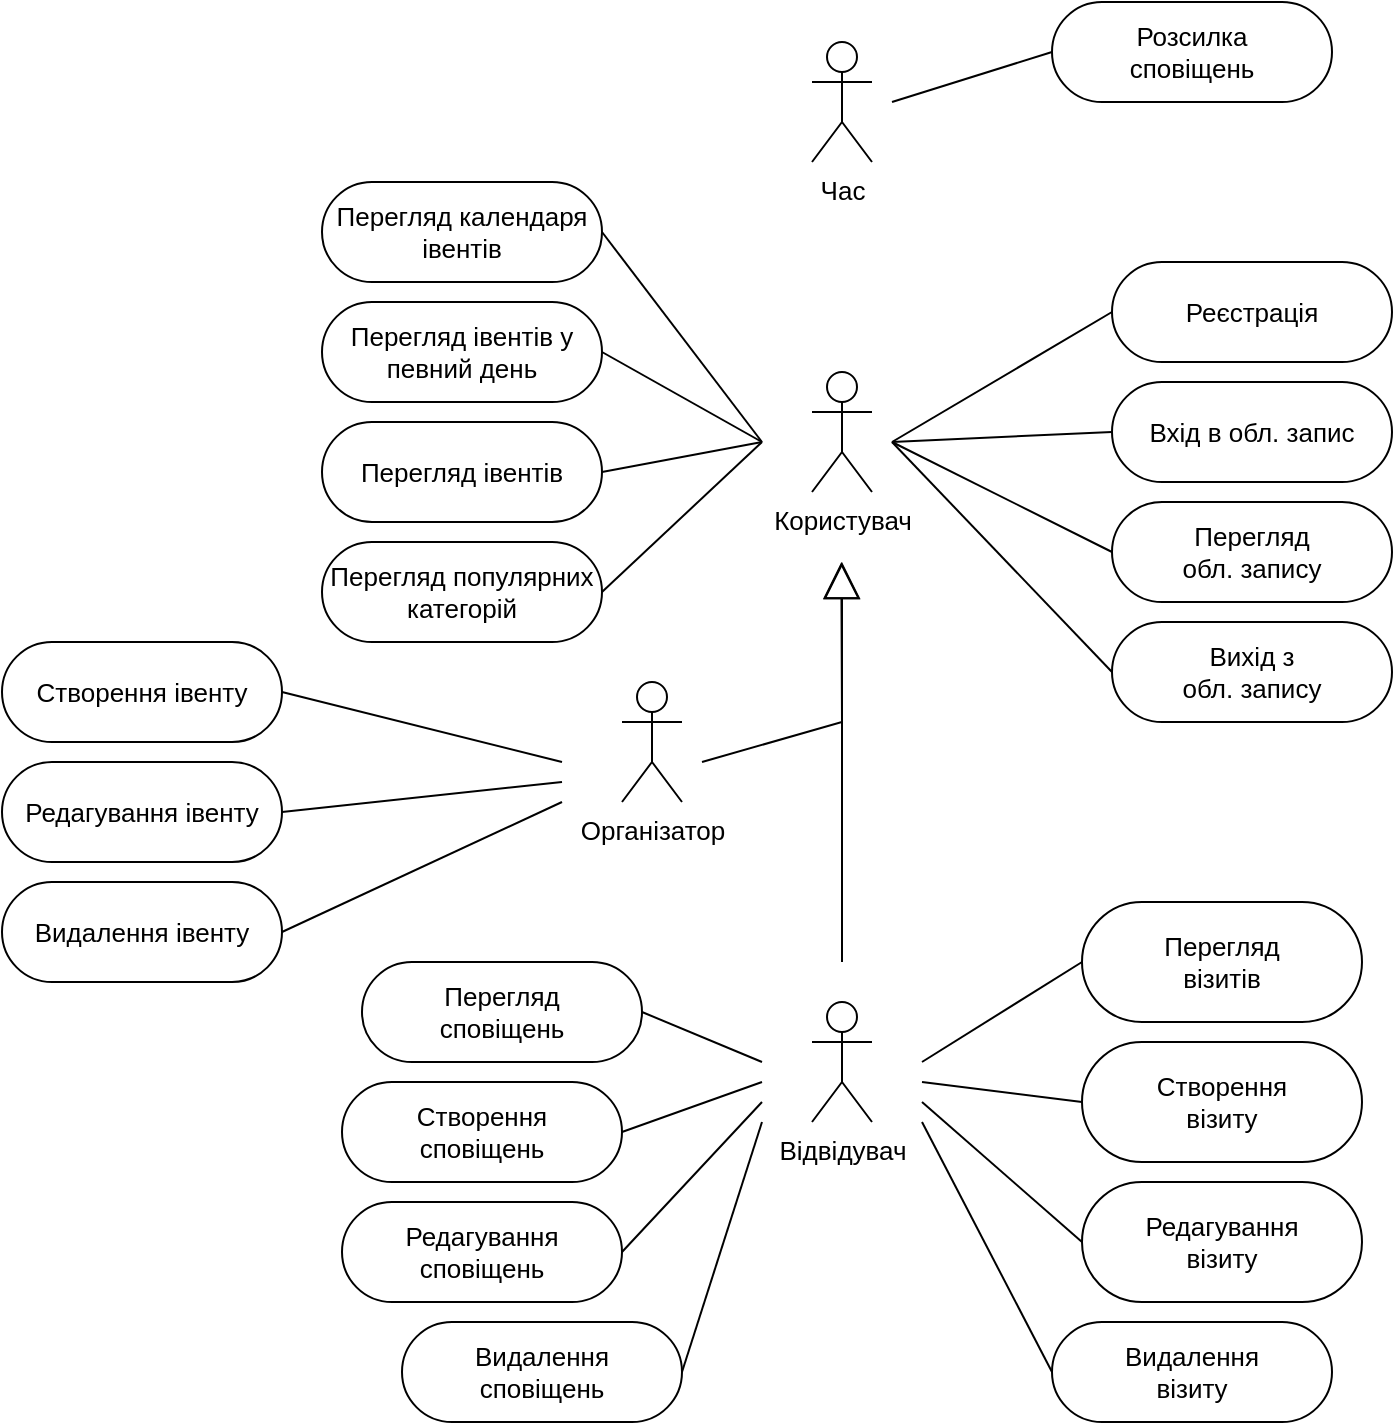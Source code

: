 <mxfile version="15.8.7" type="device" pages="2"><diagram id="m7TQma50LRhPmUay1ps9" name="Use cases"><mxGraphModel dx="1372" dy="878" grid="1" gridSize="10" guides="1" tooltips="1" connect="1" arrows="1" fold="1" page="1" pageScale="1" pageWidth="827" pageHeight="1169" math="0" shadow="0"><root><mxCell id="lRdxv7s2xPqC9hS08pDW-0"/><mxCell id="lRdxv7s2xPqC9hS08pDW-1" parent="lRdxv7s2xPqC9hS08pDW-0"/><mxCell id="QlipZWCesKspTMExolQA-0" value="Користувач" style="shape=umlActor;verticalLabelPosition=bottom;verticalAlign=top;html=1;outlineConnect=0;fontSize=13;" parent="lRdxv7s2xPqC9hS08pDW-1" vertex="1"><mxGeometry x="425" y="225" width="30" height="60" as="geometry"/></mxCell><mxCell id="QlipZWCesKspTMExolQA-1" value="Час" style="shape=umlActor;verticalLabelPosition=bottom;verticalAlign=top;html=1;outlineConnect=0;fontSize=13;" parent="lRdxv7s2xPqC9hS08pDW-1" vertex="1"><mxGeometry x="425" y="60" width="30" height="60" as="geometry"/></mxCell><mxCell id="QlipZWCesKspTMExolQA-2" value="Реєстрація" style="rounded=1;whiteSpace=wrap;html=1;arcSize=50;fontSize=13;" parent="lRdxv7s2xPqC9hS08pDW-1" vertex="1"><mxGeometry x="575" y="170" width="140" height="50" as="geometry"/></mxCell><mxCell id="QlipZWCesKspTMExolQA-3" value="Вхід в обл. запис" style="rounded=1;whiteSpace=wrap;html=1;arcSize=50;fontSize=13;" parent="lRdxv7s2xPqC9hS08pDW-1" vertex="1"><mxGeometry x="575" y="230" width="140" height="50" as="geometry"/></mxCell><mxCell id="QlipZWCesKspTMExolQA-4" value="Перегляд &lt;br&gt;обл. запису" style="rounded=1;whiteSpace=wrap;html=1;arcSize=50;fontSize=13;" parent="lRdxv7s2xPqC9hS08pDW-1" vertex="1"><mxGeometry x="575" y="290" width="140" height="50" as="geometry"/></mxCell><mxCell id="QlipZWCesKspTMExolQA-5" value="Вихід з &lt;br&gt;обл. запису" style="rounded=1;whiteSpace=wrap;html=1;arcSize=50;fontSize=13;" parent="lRdxv7s2xPqC9hS08pDW-1" vertex="1"><mxGeometry x="575" y="350" width="140" height="50" as="geometry"/></mxCell><mxCell id="QlipZWCesKspTMExolQA-6" value="Перегляд календаря івентів" style="rounded=1;whiteSpace=wrap;html=1;arcSize=50;fontSize=13;" parent="lRdxv7s2xPqC9hS08pDW-1" vertex="1"><mxGeometry x="180" y="130" width="140" height="50" as="geometry"/></mxCell><mxCell id="QlipZWCesKspTMExolQA-7" value="Перегляд івентів у певний день" style="rounded=1;whiteSpace=wrap;html=1;arcSize=50;fontSize=13;" parent="lRdxv7s2xPqC9hS08pDW-1" vertex="1"><mxGeometry x="180" y="190" width="140" height="50" as="geometry"/></mxCell><mxCell id="QlipZWCesKspTMExolQA-8" value="Перегляд івентів" style="rounded=1;whiteSpace=wrap;html=1;arcSize=50;fontSize=13;" parent="lRdxv7s2xPqC9hS08pDW-1" vertex="1"><mxGeometry x="180" y="250" width="140" height="50" as="geometry"/></mxCell><mxCell id="QlipZWCesKspTMExolQA-9" value="Перегляд популярних категорій" style="rounded=1;whiteSpace=wrap;html=1;arcSize=50;fontSize=13;" parent="lRdxv7s2xPqC9hS08pDW-1" vertex="1"><mxGeometry x="180" y="310" width="140" height="50" as="geometry"/></mxCell><mxCell id="QlipZWCesKspTMExolQA-10" value="Створення івенту" style="rounded=1;whiteSpace=wrap;html=1;arcSize=50;fontSize=13;" parent="lRdxv7s2xPqC9hS08pDW-1" vertex="1"><mxGeometry x="20" y="360" width="140" height="50" as="geometry"/></mxCell><mxCell id="QlipZWCesKspTMExolQA-11" value="Редагування івенту" style="rounded=1;whiteSpace=wrap;html=1;arcSize=50;fontSize=13;" parent="lRdxv7s2xPqC9hS08pDW-1" vertex="1"><mxGeometry x="20" y="420" width="140" height="50" as="geometry"/></mxCell><mxCell id="QlipZWCesKspTMExolQA-12" value="Видалення івенту" style="rounded=1;whiteSpace=wrap;html=1;arcSize=50;fontSize=13;" parent="lRdxv7s2xPqC9hS08pDW-1" vertex="1"><mxGeometry x="20" y="480" width="140" height="50" as="geometry"/></mxCell><mxCell id="QlipZWCesKspTMExolQA-13" value="Перегляд&lt;br&gt;сповіщень" style="rounded=1;whiteSpace=wrap;html=1;arcSize=50;fontSize=13;" parent="lRdxv7s2xPqC9hS08pDW-1" vertex="1"><mxGeometry x="200" y="520" width="140" height="50" as="geometry"/></mxCell><mxCell id="QlipZWCesKspTMExolQA-14" value="Створення &lt;br&gt;сповіщень" style="rounded=1;whiteSpace=wrap;html=1;arcSize=50;fontSize=13;" parent="lRdxv7s2xPqC9hS08pDW-1" vertex="1"><mxGeometry x="190" y="580" width="140" height="50" as="geometry"/></mxCell><mxCell id="QlipZWCesKspTMExolQA-15" value="Редагування&lt;br&gt;сповіщень" style="rounded=1;whiteSpace=wrap;html=1;arcSize=50;fontSize=13;" parent="lRdxv7s2xPqC9hS08pDW-1" vertex="1"><mxGeometry x="190" y="640" width="140" height="50" as="geometry"/></mxCell><mxCell id="QlipZWCesKspTMExolQA-16" value="Видалення&lt;br&gt;сповіщень" style="rounded=1;whiteSpace=wrap;html=1;arcSize=50;fontSize=13;" parent="lRdxv7s2xPqC9hS08pDW-1" vertex="1"><mxGeometry x="220" y="700" width="140" height="50" as="geometry"/></mxCell><mxCell id="QlipZWCesKspTMExolQA-17" value="Розсилка&lt;br&gt;сповіщень" style="rounded=1;whiteSpace=wrap;html=1;arcSize=50;fontSize=13;" parent="lRdxv7s2xPqC9hS08pDW-1" vertex="1"><mxGeometry x="545" y="40" width="140" height="50" as="geometry"/></mxCell><mxCell id="QlipZWCesKspTMExolQA-24" value="" style="endArrow=none;html=1;rounded=0;fontSize=13;entryX=0;entryY=0.5;entryDx=0;entryDy=0;" parent="lRdxv7s2xPqC9hS08pDW-1" target="QlipZWCesKspTMExolQA-2" edge="1"><mxGeometry width="50" height="50" relative="1" as="geometry"><mxPoint x="465" y="260" as="sourcePoint"/><mxPoint x="515" y="210" as="targetPoint"/></mxGeometry></mxCell><mxCell id="QlipZWCesKspTMExolQA-25" value="" style="endArrow=none;html=1;rounded=0;fontSize=13;entryX=0;entryY=0.5;entryDx=0;entryDy=0;" parent="lRdxv7s2xPqC9hS08pDW-1" target="QlipZWCesKspTMExolQA-3" edge="1"><mxGeometry width="50" height="50" relative="1" as="geometry"><mxPoint x="465" y="260" as="sourcePoint"/><mxPoint x="575" y="200" as="targetPoint"/></mxGeometry></mxCell><mxCell id="QlipZWCesKspTMExolQA-26" value="" style="endArrow=none;html=1;rounded=0;fontSize=13;entryX=0;entryY=0.5;entryDx=0;entryDy=0;" parent="lRdxv7s2xPqC9hS08pDW-1" target="QlipZWCesKspTMExolQA-4" edge="1"><mxGeometry width="50" height="50" relative="1" as="geometry"><mxPoint x="465" y="260" as="sourcePoint"/><mxPoint x="535" y="240" as="targetPoint"/></mxGeometry></mxCell><mxCell id="QlipZWCesKspTMExolQA-27" value="" style="endArrow=none;html=1;rounded=0;fontSize=13;entryX=0;entryY=0.5;entryDx=0;entryDy=0;" parent="lRdxv7s2xPqC9hS08pDW-1" target="QlipZWCesKspTMExolQA-5" edge="1"><mxGeometry width="50" height="50" relative="1" as="geometry"><mxPoint x="465" y="260" as="sourcePoint"/><mxPoint x="605" y="320" as="targetPoint"/></mxGeometry></mxCell><mxCell id="QlipZWCesKspTMExolQA-28" value="" style="endArrow=none;html=1;rounded=0;fontSize=13;entryX=0;entryY=0.5;entryDx=0;entryDy=0;" parent="lRdxv7s2xPqC9hS08pDW-1" target="QlipZWCesKspTMExolQA-17" edge="1"><mxGeometry width="50" height="50" relative="1" as="geometry"><mxPoint x="465" y="90" as="sourcePoint"/><mxPoint x="505" y="60" as="targetPoint"/></mxGeometry></mxCell><mxCell id="QlipZWCesKspTMExolQA-29" value="Перегляд&lt;br&gt;візитів" style="rounded=1;whiteSpace=wrap;html=1;arcSize=50;fontSize=13;" parent="lRdxv7s2xPqC9hS08pDW-1" vertex="1"><mxGeometry x="560" y="490" width="140" height="60" as="geometry"/></mxCell><mxCell id="QlipZWCesKspTMExolQA-30" value="Створення &lt;br&gt;візиту" style="rounded=1;whiteSpace=wrap;html=1;arcSize=50;fontSize=13;" parent="lRdxv7s2xPqC9hS08pDW-1" vertex="1"><mxGeometry x="560" y="560" width="140" height="60" as="geometry"/></mxCell><mxCell id="QlipZWCesKspTMExolQA-31" value="Редагування&lt;br&gt;візиту" style="rounded=1;whiteSpace=wrap;html=1;arcSize=50;fontSize=13;" parent="lRdxv7s2xPqC9hS08pDW-1" vertex="1"><mxGeometry x="560" y="630" width="140" height="60" as="geometry"/></mxCell><mxCell id="QlipZWCesKspTMExolQA-32" value="Видалення&lt;br&gt;візиту" style="rounded=1;whiteSpace=wrap;html=1;arcSize=50;fontSize=13;" parent="lRdxv7s2xPqC9hS08pDW-1" vertex="1"><mxGeometry x="545" y="700" width="140" height="50" as="geometry"/></mxCell><mxCell id="QlipZWCesKspTMExolQA-34" value="" style="endArrow=none;html=1;rounded=0;fontSize=13;exitX=1;exitY=0.5;exitDx=0;exitDy=0;" parent="lRdxv7s2xPqC9hS08pDW-1" source="QlipZWCesKspTMExolQA-13" edge="1"><mxGeometry width="50" height="50" relative="1" as="geometry"><mxPoint x="320" y="530" as="sourcePoint"/><mxPoint x="400" y="570" as="targetPoint"/></mxGeometry></mxCell><mxCell id="QlipZWCesKspTMExolQA-33" value="Відвідувач" style="shape=umlActor;verticalLabelPosition=bottom;verticalAlign=top;html=1;outlineConnect=0;fontSize=13;" parent="lRdxv7s2xPqC9hS08pDW-1" vertex="1"><mxGeometry x="425" y="540" width="30" height="60" as="geometry"/></mxCell><mxCell id="QlipZWCesKspTMExolQA-35" value="" style="endArrow=none;html=1;rounded=0;fontSize=13;exitX=1;exitY=0.5;exitDx=0;exitDy=0;" parent="lRdxv7s2xPqC9hS08pDW-1" source="QlipZWCesKspTMExolQA-14" edge="1"><mxGeometry width="50" height="50" relative="1" as="geometry"><mxPoint x="310" y="530" as="sourcePoint"/><mxPoint x="400" y="580" as="targetPoint"/></mxGeometry></mxCell><mxCell id="QlipZWCesKspTMExolQA-36" value="" style="endArrow=none;html=1;rounded=0;fontSize=13;exitX=1;exitY=0.5;exitDx=0;exitDy=0;" parent="lRdxv7s2xPqC9hS08pDW-1" source="QlipZWCesKspTMExolQA-15" edge="1"><mxGeometry width="50" height="50" relative="1" as="geometry"><mxPoint x="310" y="600" as="sourcePoint"/><mxPoint x="400" y="590" as="targetPoint"/></mxGeometry></mxCell><mxCell id="QlipZWCesKspTMExolQA-37" value="" style="endArrow=none;html=1;rounded=0;fontSize=13;exitX=1;exitY=0.5;exitDx=0;exitDy=0;" parent="lRdxv7s2xPqC9hS08pDW-1" source="QlipZWCesKspTMExolQA-16" edge="1"><mxGeometry width="50" height="50" relative="1" as="geometry"><mxPoint x="310" y="670" as="sourcePoint"/><mxPoint x="400" y="600" as="targetPoint"/></mxGeometry></mxCell><mxCell id="QlipZWCesKspTMExolQA-38" value="" style="endArrow=none;html=1;rounded=0;fontSize=13;entryX=0;entryY=0.5;entryDx=0;entryDy=0;" parent="lRdxv7s2xPqC9hS08pDW-1" target="QlipZWCesKspTMExolQA-29" edge="1"><mxGeometry width="50" height="50" relative="1" as="geometry"><mxPoint x="480" y="570" as="sourcePoint"/><mxPoint x="570" y="550" as="targetPoint"/></mxGeometry></mxCell><mxCell id="QlipZWCesKspTMExolQA-39" value="" style="endArrow=none;html=1;rounded=0;fontSize=13;entryX=0;entryY=0.5;entryDx=0;entryDy=0;" parent="lRdxv7s2xPqC9hS08pDW-1" target="QlipZWCesKspTMExolQA-30" edge="1"><mxGeometry width="50" height="50" relative="1" as="geometry"><mxPoint x="480" y="580" as="sourcePoint"/><mxPoint x="610" y="530" as="targetPoint"/></mxGeometry></mxCell><mxCell id="QlipZWCesKspTMExolQA-40" value="" style="endArrow=none;html=1;rounded=0;fontSize=13;entryX=0;entryY=0.5;entryDx=0;entryDy=0;" parent="lRdxv7s2xPqC9hS08pDW-1" target="QlipZWCesKspTMExolQA-31" edge="1"><mxGeometry width="50" height="50" relative="1" as="geometry"><mxPoint x="480" y="590" as="sourcePoint"/><mxPoint x="610" y="600" as="targetPoint"/></mxGeometry></mxCell><mxCell id="QlipZWCesKspTMExolQA-41" value="" style="endArrow=none;html=1;rounded=0;fontSize=13;entryX=0;entryY=0.5;entryDx=0;entryDy=0;" parent="lRdxv7s2xPqC9hS08pDW-1" target="QlipZWCesKspTMExolQA-32" edge="1"><mxGeometry width="50" height="50" relative="1" as="geometry"><mxPoint x="480" y="600" as="sourcePoint"/><mxPoint x="610" y="670" as="targetPoint"/></mxGeometry></mxCell><mxCell id="QlipZWCesKspTMExolQA-42" value="" style="endArrow=block;endSize=16;endFill=0;html=1;rounded=0;fontSize=13;" parent="lRdxv7s2xPqC9hS08pDW-1" edge="1"><mxGeometry width="160" relative="1" as="geometry"><mxPoint x="440" y="520" as="sourcePoint"/><mxPoint x="440" y="320" as="targetPoint"/></mxGeometry></mxCell><mxCell id="QlipZWCesKspTMExolQA-43" value="" style="endArrow=none;html=1;rounded=0;fontSize=13;entryX=1;entryY=0.5;entryDx=0;entryDy=0;" parent="lRdxv7s2xPqC9hS08pDW-1" target="QlipZWCesKspTMExolQA-6" edge="1"><mxGeometry width="50" height="50" relative="1" as="geometry"><mxPoint x="400" y="260" as="sourcePoint"/><mxPoint x="410" y="160" as="targetPoint"/></mxGeometry></mxCell><mxCell id="QlipZWCesKspTMExolQA-44" value="" style="endArrow=none;html=1;rounded=0;fontSize=13;exitX=1;exitY=0.5;exitDx=0;exitDy=0;" parent="lRdxv7s2xPqC9hS08pDW-1" source="QlipZWCesKspTMExolQA-7" edge="1"><mxGeometry width="50" height="50" relative="1" as="geometry"><mxPoint x="360" y="320" as="sourcePoint"/><mxPoint x="400" y="260" as="targetPoint"/></mxGeometry></mxCell><mxCell id="QlipZWCesKspTMExolQA-45" value="" style="endArrow=none;html=1;rounded=0;fontSize=13;exitX=1;exitY=0.5;exitDx=0;exitDy=0;" parent="lRdxv7s2xPqC9hS08pDW-1" source="QlipZWCesKspTMExolQA-8" edge="1"><mxGeometry width="50" height="50" relative="1" as="geometry"><mxPoint x="320" y="310" as="sourcePoint"/><mxPoint x="400" y="260" as="targetPoint"/></mxGeometry></mxCell><mxCell id="QlipZWCesKspTMExolQA-46" value="" style="endArrow=none;html=1;rounded=0;fontSize=13;exitX=1;exitY=0.5;exitDx=0;exitDy=0;" parent="lRdxv7s2xPqC9hS08pDW-1" source="QlipZWCesKspTMExolQA-9" edge="1"><mxGeometry width="50" height="50" relative="1" as="geometry"><mxPoint x="340" y="330" as="sourcePoint"/><mxPoint x="400" y="260" as="targetPoint"/></mxGeometry></mxCell><mxCell id="QlipZWCesKspTMExolQA-47" value="" style="endArrow=block;endSize=16;endFill=0;html=1;rounded=0;fontSize=13;" parent="lRdxv7s2xPqC9hS08pDW-1" edge="1"><mxGeometry width="160" relative="1" as="geometry"><mxPoint x="370" y="420" as="sourcePoint"/><mxPoint x="439.66" y="320.0" as="targetPoint"/><Array as="points"><mxPoint x="440" y="400"/></Array></mxGeometry></mxCell><mxCell id="QlipZWCesKspTMExolQA-48" value="Організатор" style="shape=umlActor;verticalLabelPosition=bottom;verticalAlign=top;html=1;outlineConnect=0;fontSize=13;" parent="lRdxv7s2xPqC9hS08pDW-1" vertex="1"><mxGeometry x="330" y="380" width="30" height="60" as="geometry"/></mxCell><mxCell id="QlipZWCesKspTMExolQA-49" value="" style="endArrow=none;html=1;rounded=0;fontSize=13;exitX=1;exitY=0.5;exitDx=0;exitDy=0;" parent="lRdxv7s2xPqC9hS08pDW-1" source="QlipZWCesKspTMExolQA-10" edge="1"><mxGeometry width="50" height="50" relative="1" as="geometry"><mxPoint x="190" y="465.0" as="sourcePoint"/><mxPoint x="300" y="420" as="targetPoint"/></mxGeometry></mxCell><mxCell id="QlipZWCesKspTMExolQA-50" value="" style="endArrow=none;html=1;rounded=0;fontSize=13;exitX=1;exitY=0.5;exitDx=0;exitDy=0;" parent="lRdxv7s2xPqC9hS08pDW-1" source="QlipZWCesKspTMExolQA-11" edge="1"><mxGeometry width="50" height="50" relative="1" as="geometry"><mxPoint x="190" y="470" as="sourcePoint"/><mxPoint x="300" y="430" as="targetPoint"/></mxGeometry></mxCell><mxCell id="QlipZWCesKspTMExolQA-51" value="" style="endArrow=none;html=1;rounded=0;fontSize=13;exitX=1;exitY=0.5;exitDx=0;exitDy=0;" parent="lRdxv7s2xPqC9hS08pDW-1" source="QlipZWCesKspTMExolQA-12" edge="1"><mxGeometry width="50" height="50" relative="1" as="geometry"><mxPoint x="190" y="520" as="sourcePoint"/><mxPoint x="300" y="440" as="targetPoint"/></mxGeometry></mxCell></root></mxGraphModel></diagram><diagram id="KhszURxBs3enFTX_WMu_" name="Page-2"><mxGraphModel dx="1143" dy="732" grid="1" gridSize="10" guides="1" tooltips="1" connect="1" arrows="1" fold="1" page="0" pageScale="1" pageWidth="827" pageHeight="1169" math="0" shadow="0"><root><mxCell id="fdbkdTacp4q1SphJ7Es1-0"/><mxCell id="fdbkdTacp4q1SphJ7Es1-1" parent="fdbkdTacp4q1SphJ7Es1-0"/><mxCell id="ISuWIrJYbItvbRc5dWEG-0" value="Відвідувач" style="shape=umlActor;verticalLabelPosition=bottom;verticalAlign=top;html=1;outlineConnect=0;fontSize=13;" vertex="1" parent="fdbkdTacp4q1SphJ7Es1-1"><mxGeometry x="920" y="470" width="30" height="60" as="geometry"/></mxCell><mxCell id="ISuWIrJYbItvbRc5dWEG-1" value="Організатор" style="shape=umlActor;verticalLabelPosition=bottom;verticalAlign=top;html=1;outlineConnect=0;fontSize=13;" vertex="1" parent="fdbkdTacp4q1SphJ7Es1-1"><mxGeometry x="300" y="510" width="30" height="60" as="geometry"/></mxCell><mxCell id="ISuWIrJYbItvbRc5dWEG-2" value="Створити&lt;br&gt;обл. запис" style="rounded=1;whiteSpace=wrap;html=1;fontSize=13;" vertex="1" parent="fdbkdTacp4q1SphJ7Es1-1"><mxGeometry x="440" y="390" width="120" height="50" as="geometry"/></mxCell><mxCell id="ISuWIrJYbItvbRc5dWEG-4" value="" style="endArrow=classic;html=1;rounded=0;fontSize=13;exitX=0.5;exitY=1;exitDx=0;exitDy=0;" edge="1" parent="fdbkdTacp4q1SphJ7Es1-1" source="ISuWIrJYbItvbRc5dWEG-2"><mxGeometry width="50" height="50" relative="1" as="geometry"><mxPoint x="500" y="600" as="sourcePoint"/><mxPoint x="500" y="480" as="targetPoint"/></mxGeometry></mxCell><mxCell id="ISuWIrJYbItvbRc5dWEG-9" style="edgeStyle=orthogonalEdgeStyle;rounded=0;orthogonalLoop=1;jettySize=auto;html=1;exitX=0.5;exitY=1;exitDx=0;exitDy=0;fontSize=13;entryX=0.5;entryY=0;entryDx=0;entryDy=0;" edge="1" parent="fdbkdTacp4q1SphJ7Es1-1" source="ISuWIrJYbItvbRc5dWEG-5" target="ISuWIrJYbItvbRc5dWEG-16"><mxGeometry relative="1" as="geometry"><mxPoint x="500" y="710" as="targetPoint"/></mxGeometry></mxCell><mxCell id="ISuWIrJYbItvbRc5dWEG-5" value="Створити івент" style="rounded=1;whiteSpace=wrap;html=1;fontSize=13;" vertex="1" parent="fdbkdTacp4q1SphJ7Es1-1"><mxGeometry x="440" y="480" width="120" height="50" as="geometry"/></mxCell><mxCell id="ISuWIrJYbItvbRc5dWEG-6" value="Переглянути івент" style="rounded=1;whiteSpace=wrap;html=1;fontSize=13;" vertex="1" parent="fdbkdTacp4q1SphJ7Es1-1"><mxGeometry x="730" y="500" width="120" height="50" as="geometry"/></mxCell><mxCell id="ISuWIrJYbItvbRc5dWEG-13" style="edgeStyle=orthogonalEdgeStyle;rounded=0;orthogonalLoop=1;jettySize=auto;html=1;exitX=0.5;exitY=1;exitDx=0;exitDy=0;entryX=0.5;entryY=0;entryDx=0;entryDy=0;fontSize=13;" edge="1" parent="fdbkdTacp4q1SphJ7Es1-1" source="ISuWIrJYbItvbRc5dWEG-7" target="ISuWIrJYbItvbRc5dWEG-12"><mxGeometry relative="1" as="geometry"/></mxCell><mxCell id="ISuWIrJYbItvbRc5dWEG-7" value="Заресструватися&lt;br&gt;на івент" style="rounded=1;whiteSpace=wrap;html=1;fontSize=13;" vertex="1" parent="fdbkdTacp4q1SphJ7Es1-1"><mxGeometry x="730" y="590" width="120" height="50" as="geometry"/></mxCell><mxCell id="ISuWIrJYbItvbRc5dWEG-8" value="" style="endArrow=classic;html=1;rounded=0;fontSize=13;entryX=0.5;entryY=0;entryDx=0;entryDy=0;exitX=0.5;exitY=1;exitDx=0;exitDy=0;" edge="1" parent="fdbkdTacp4q1SphJ7Es1-1" source="ISuWIrJYbItvbRc5dWEG-6" target="ISuWIrJYbItvbRc5dWEG-7"><mxGeometry width="50" height="50" relative="1" as="geometry"><mxPoint x="690" y="660" as="sourcePoint"/><mxPoint x="740" y="610" as="targetPoint"/></mxGeometry></mxCell><mxCell id="ISuWIrJYbItvbRc5dWEG-22" style="edgeStyle=orthogonalEdgeStyle;rounded=0;orthogonalLoop=1;jettySize=auto;html=1;exitX=0.5;exitY=1;exitDx=0;exitDy=0;entryX=0.5;entryY=0;entryDx=0;entryDy=0;fontSize=13;" edge="1" parent="fdbkdTacp4q1SphJ7Es1-1" source="ISuWIrJYbItvbRc5dWEG-10" target="ISuWIrJYbItvbRc5dWEG-11"><mxGeometry relative="1" as="geometry"/></mxCell><mxCell id="ISuWIrJYbItvbRc5dWEG-10" value="Захід &lt;br&gt;почався" style="shape=hexagon;perimeter=hexagonPerimeter2;whiteSpace=wrap;html=1;fixedSize=1;fontSize=13;" vertex="1" parent="fdbkdTacp4q1SphJ7Es1-1"><mxGeometry x="440" y="900" width="120" height="60" as="geometry"/></mxCell><mxCell id="ISuWIrJYbItvbRc5dWEG-11" value="Захід &lt;br&gt;завершився" style="shape=hexagon;perimeter=hexagonPerimeter2;whiteSpace=wrap;html=1;fixedSize=1;fontSize=13;" vertex="1" parent="fdbkdTacp4q1SphJ7Es1-1"><mxGeometry x="440" y="990" width="120" height="60" as="geometry"/></mxCell><mxCell id="ISuWIrJYbItvbRc5dWEG-23" style="edgeStyle=orthogonalEdgeStyle;rounded=0;orthogonalLoop=1;jettySize=auto;html=1;exitX=0.5;exitY=1;exitDx=0;exitDy=0;entryX=0.5;entryY=0;entryDx=0;entryDy=0;fontSize=13;" edge="1" parent="fdbkdTacp4q1SphJ7Es1-1" source="ISuWIrJYbItvbRc5dWEG-12" target="ISuWIrJYbItvbRc5dWEG-24"><mxGeometry relative="1" as="geometry"><mxPoint x="660" y="810" as="targetPoint"/></mxGeometry></mxCell><mxCell id="ISuWIrJYbItvbRc5dWEG-12" value="Додати&lt;br&gt;сповіщення" style="rounded=1;whiteSpace=wrap;html=1;fontSize=13;" vertex="1" parent="fdbkdTacp4q1SphJ7Es1-1"><mxGeometry x="730" y="710" width="120" height="50" as="geometry"/></mxCell><mxCell id="ISuWIrJYbItvbRc5dWEG-21" style="edgeStyle=orthogonalEdgeStyle;rounded=0;orthogonalLoop=1;jettySize=auto;html=1;entryX=0.625;entryY=0;entryDx=0;entryDy=0;fontSize=13;exitX=0.5;exitY=1;exitDx=0;exitDy=0;" edge="1" parent="fdbkdTacp4q1SphJ7Es1-1" source="ISuWIrJYbItvbRc5dWEG-24" target="ISuWIrJYbItvbRc5dWEG-10"><mxGeometry relative="1" as="geometry"><mxPoint x="510" y="920" as="sourcePoint"/></mxGeometry></mxCell><mxCell id="ISuWIrJYbItvbRc5dWEG-20" style="edgeStyle=orthogonalEdgeStyle;rounded=0;orthogonalLoop=1;jettySize=auto;html=1;exitX=0.5;exitY=1;exitDx=0;exitDy=0;entryX=0.5;entryY=0;entryDx=0;entryDy=0;fontSize=13;" edge="1" parent="fdbkdTacp4q1SphJ7Es1-1" source="ISuWIrJYbItvbRc5dWEG-16" target="ISuWIrJYbItvbRc5dWEG-10"><mxGeometry relative="1" as="geometry"><mxPoint x="500" y="710" as="sourcePoint"/><mxPoint x="500" y="860" as="targetPoint"/></mxGeometry></mxCell><mxCell id="ISuWIrJYbItvbRc5dWEG-16" value="Дозволити /&amp;nbsp;&lt;br&gt;не дозволити візит" style="rounded=1;whiteSpace=wrap;html=1;fontSize=13;" vertex="1" parent="fdbkdTacp4q1SphJ7Es1-1"><mxGeometry x="440" y="720" width="120" height="50" as="geometry"/></mxCell><mxCell id="ISuWIrJYbItvbRc5dWEG-24" value="Надіслати&lt;br&gt;сповіщення&lt;br&gt;на E-mail" style="rounded=1;whiteSpace=wrap;html=1;fontSize=13;" vertex="1" parent="fdbkdTacp4q1SphJ7Es1-1"><mxGeometry x="730" y="800" width="120" height="60" as="geometry"/></mxCell><mxCell id="ISuWIrJYbItvbRc5dWEG-25" value="Час" style="shape=umlActor;verticalLabelPosition=bottom;verticalAlign=top;html=1;outlineConnect=0;fontSize=13;" vertex="1" parent="fdbkdTacp4q1SphJ7Es1-1"><mxGeometry x="920" y="780" width="30" height="60" as="geometry"/></mxCell><mxCell id="ISuWIrJYbItvbRc5dWEG-26" value="" style="endArrow=none;dashed=1;html=1;rounded=0;fontSize=13;entryX=1;entryY=0.5;entryDx=0;entryDy=0;" edge="1" parent="fdbkdTacp4q1SphJ7Es1-1" target="ISuWIrJYbItvbRc5dWEG-24"><mxGeometry width="50" height="50" relative="1" as="geometry"><mxPoint x="910" y="820" as="sourcePoint"/><mxPoint x="910" y="800" as="targetPoint"/></mxGeometry></mxCell><mxCell id="ISuWIrJYbItvbRc5dWEG-27" value="Створити&lt;br&gt;обл. запис" style="rounded=1;whiteSpace=wrap;html=1;fontSize=13;" vertex="1" parent="fdbkdTacp4q1SphJ7Es1-1"><mxGeometry x="730" y="410" width="120" height="50" as="geometry"/></mxCell><mxCell id="ISuWIrJYbItvbRc5dWEG-28" value="" style="endArrow=classic;html=1;rounded=0;fontSize=13;exitX=0.5;exitY=1;exitDx=0;exitDy=0;entryX=0.5;entryY=0;entryDx=0;entryDy=0;" edge="1" source="ISuWIrJYbItvbRc5dWEG-27" parent="fdbkdTacp4q1SphJ7Es1-1" target="ISuWIrJYbItvbRc5dWEG-6"><mxGeometry width="50" height="50" relative="1" as="geometry"><mxPoint x="790" y="670" as="sourcePoint"/><mxPoint x="830" y="540" as="targetPoint"/></mxGeometry></mxCell><mxCell id="ISuWIrJYbItvbRc5dWEG-29" value="" style="endArrow=none;dashed=1;html=1;rounded=0;fontSize=13;entryX=1;entryY=0.5;entryDx=0;entryDy=0;" edge="1" parent="fdbkdTacp4q1SphJ7Es1-1" target="ISuWIrJYbItvbRc5dWEG-27"><mxGeometry width="50" height="50" relative="1" as="geometry"><mxPoint x="900" y="510" as="sourcePoint"/><mxPoint x="860" y="510" as="targetPoint"/></mxGeometry></mxCell><mxCell id="ISuWIrJYbItvbRc5dWEG-31" value="" style="endArrow=none;dashed=1;html=1;rounded=0;fontSize=13;exitX=1;exitY=0.5;exitDx=0;exitDy=0;" edge="1" parent="fdbkdTacp4q1SphJ7Es1-1" source="ISuWIrJYbItvbRc5dWEG-6"><mxGeometry width="50" height="50" relative="1" as="geometry"><mxPoint x="850" y="560" as="sourcePoint"/><mxPoint x="900" y="510" as="targetPoint"/></mxGeometry></mxCell><mxCell id="ISuWIrJYbItvbRc5dWEG-32" value="" style="endArrow=none;dashed=1;html=1;rounded=0;fontSize=13;exitX=1;exitY=0.5;exitDx=0;exitDy=0;" edge="1" parent="fdbkdTacp4q1SphJ7Es1-1" source="ISuWIrJYbItvbRc5dWEG-7"><mxGeometry width="50" height="50" relative="1" as="geometry"><mxPoint x="890" y="650" as="sourcePoint"/><mxPoint x="900" y="510" as="targetPoint"/></mxGeometry></mxCell><mxCell id="ISuWIrJYbItvbRc5dWEG-33" value="" style="endArrow=none;dashed=1;html=1;rounded=0;fontSize=13;exitX=1;exitY=0.5;exitDx=0;exitDy=0;" edge="1" parent="fdbkdTacp4q1SphJ7Es1-1" source="ISuWIrJYbItvbRc5dWEG-12"><mxGeometry width="50" height="50" relative="1" as="geometry"><mxPoint x="860" y="740" as="sourcePoint"/><mxPoint x="900" y="510" as="targetPoint"/></mxGeometry></mxCell><mxCell id="ISuWIrJYbItvbRc5dWEG-34" value="" style="endArrow=none;dashed=1;html=1;rounded=0;fontSize=13;entryX=0;entryY=0.5;entryDx=0;entryDy=0;" edge="1" parent="fdbkdTacp4q1SphJ7Es1-1" target="ISuWIrJYbItvbRc5dWEG-2"><mxGeometry width="50" height="50" relative="1" as="geometry"><mxPoint x="360" y="550" as="sourcePoint"/><mxPoint x="410" y="500" as="targetPoint"/></mxGeometry></mxCell><mxCell id="ISuWIrJYbItvbRc5dWEG-35" value="" style="endArrow=none;dashed=1;html=1;rounded=0;fontSize=13;entryX=0;entryY=0.5;entryDx=0;entryDy=0;" edge="1" parent="fdbkdTacp4q1SphJ7Es1-1" target="ISuWIrJYbItvbRc5dWEG-5"><mxGeometry width="50" height="50" relative="1" as="geometry"><mxPoint x="360" y="550" as="sourcePoint"/><mxPoint x="410" y="540" as="targetPoint"/></mxGeometry></mxCell><mxCell id="ISuWIrJYbItvbRc5dWEG-36" value="" style="endArrow=none;dashed=1;html=1;rounded=0;fontSize=13;entryX=0;entryY=0.5;entryDx=0;entryDy=0;" edge="1" parent="fdbkdTacp4q1SphJ7Es1-1" target="ISuWIrJYbItvbRc5dWEG-16"><mxGeometry width="50" height="50" relative="1" as="geometry"><mxPoint x="360" y="550" as="sourcePoint"/><mxPoint x="430" y="580" as="targetPoint"/></mxGeometry></mxCell><mxCell id="ISuWIrJYbItvbRc5dWEG-37" value="івент" style="rounded=0;whiteSpace=wrap;html=1;fontSize=13;" vertex="1" parent="fdbkdTacp4q1SphJ7Es1-1"><mxGeometry x="550" y="570" width="120" height="40" as="geometry"/></mxCell><mxCell id="ISuWIrJYbItvbRc5dWEG-39" value="" style="endArrow=none;dashed=1;html=1;rounded=0;fontSize=13;exitX=0.75;exitY=1;exitDx=0;exitDy=0;entryX=0.5;entryY=0;entryDx=0;entryDy=0;" edge="1" parent="fdbkdTacp4q1SphJ7Es1-1" source="ISuWIrJYbItvbRc5dWEG-5" target="ISuWIrJYbItvbRc5dWEG-37"><mxGeometry width="50" height="50" relative="1" as="geometry"><mxPoint x="570" y="600" as="sourcePoint"/><mxPoint x="620" y="550" as="targetPoint"/></mxGeometry></mxCell><mxCell id="ISuWIrJYbItvbRc5dWEG-40" value="" style="endArrow=none;dashed=1;html=1;rounded=0;fontSize=13;entryX=0;entryY=0.5;entryDx=0;entryDy=0;exitX=0.75;exitY=0;exitDx=0;exitDy=0;" edge="1" parent="fdbkdTacp4q1SphJ7Es1-1" source="ISuWIrJYbItvbRc5dWEG-37" target="ISuWIrJYbItvbRc5dWEG-6"><mxGeometry width="50" height="50" relative="1" as="geometry"><mxPoint x="620" y="610" as="sourcePoint"/><mxPoint x="670" y="560" as="targetPoint"/></mxGeometry></mxCell><mxCell id="ISuWIrJYbItvbRc5dWEG-41" value="" style="endArrow=none;dashed=1;html=1;rounded=0;fontSize=13;entryX=0;entryY=0.5;entryDx=0;entryDy=0;exitX=1;exitY=0.5;exitDx=0;exitDy=0;" edge="1" parent="fdbkdTacp4q1SphJ7Es1-1" source="ISuWIrJYbItvbRc5dWEG-37" target="ISuWIrJYbItvbRc5dWEG-7"><mxGeometry width="50" height="50" relative="1" as="geometry"><mxPoint x="650" y="730" as="sourcePoint"/><mxPoint x="700" y="680" as="targetPoint"/></mxGeometry></mxCell><mxCell id="ISuWIrJYbItvbRc5dWEG-42" value="візит" style="rounded=0;whiteSpace=wrap;html=1;fontSize=13;" vertex="1" parent="fdbkdTacp4q1SphJ7Es1-1"><mxGeometry x="570" y="660" width="120" height="40" as="geometry"/></mxCell><mxCell id="ISuWIrJYbItvbRc5dWEG-44" value="" style="endArrow=none;dashed=1;html=1;rounded=0;fontSize=13;entryX=0;entryY=0.75;entryDx=0;entryDy=0;exitX=1;exitY=0.5;exitDx=0;exitDy=0;" edge="1" parent="fdbkdTacp4q1SphJ7Es1-1" source="ISuWIrJYbItvbRc5dWEG-42" target="ISuWIrJYbItvbRc5dWEG-7"><mxGeometry width="50" height="50" relative="1" as="geometry"><mxPoint x="650" y="740" as="sourcePoint"/><mxPoint x="700" y="690" as="targetPoint"/></mxGeometry></mxCell><mxCell id="ISuWIrJYbItvbRc5dWEG-45" value="" style="endArrow=none;dashed=1;html=1;rounded=0;fontSize=13;entryX=0.25;entryY=1;entryDx=0;entryDy=0;exitX=1;exitY=0.5;exitDx=0;exitDy=0;" edge="1" parent="fdbkdTacp4q1SphJ7Es1-1" source="ISuWIrJYbItvbRc5dWEG-16" target="ISuWIrJYbItvbRc5dWEG-42"><mxGeometry width="50" height="50" relative="1" as="geometry"><mxPoint x="580" y="800" as="sourcePoint"/><mxPoint x="630" y="750" as="targetPoint"/></mxGeometry></mxCell><mxCell id="ISuWIrJYbItvbRc5dWEG-46" value="сповіщення" style="rounded=0;whiteSpace=wrap;html=1;fontSize=13;" vertex="1" parent="fdbkdTacp4q1SphJ7Es1-1"><mxGeometry x="570" y="770" width="120" height="40" as="geometry"/></mxCell><mxCell id="ISuWIrJYbItvbRc5dWEG-47" value="" style="endArrow=none;dashed=1;html=1;rounded=0;fontSize=13;entryX=0;entryY=0.5;entryDx=0;entryDy=0;exitX=1;exitY=0.25;exitDx=0;exitDy=0;" edge="1" parent="fdbkdTacp4q1SphJ7Es1-1" source="ISuWIrJYbItvbRc5dWEG-46" target="ISuWIrJYbItvbRc5dWEG-12"><mxGeometry width="50" height="50" relative="1" as="geometry"><mxPoint x="610" y="780" as="sourcePoint"/><mxPoint x="660" y="730" as="targetPoint"/></mxGeometry></mxCell><mxCell id="ISuWIrJYbItvbRc5dWEG-48" value="" style="endArrow=none;dashed=1;html=1;rounded=0;fontSize=13;entryX=0;entryY=0.5;entryDx=0;entryDy=0;exitX=1;exitY=0.75;exitDx=0;exitDy=0;" edge="1" parent="fdbkdTacp4q1SphJ7Es1-1" source="ISuWIrJYbItvbRc5dWEG-46" target="ISuWIrJYbItvbRc5dWEG-24"><mxGeometry width="50" height="50" relative="1" as="geometry"><mxPoint x="700" y="790" as="sourcePoint"/><mxPoint x="740" y="745" as="targetPoint"/></mxGeometry></mxCell></root></mxGraphModel></diagram></mxfile>